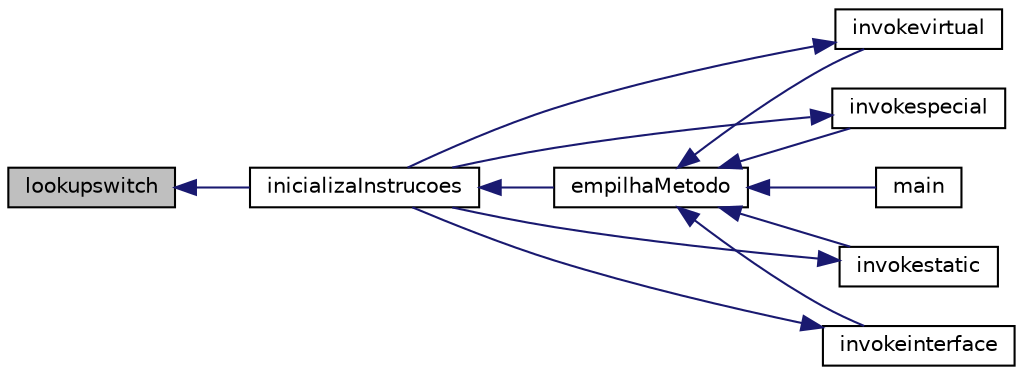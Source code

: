 digraph "lookupswitch"
{
 // INTERACTIVE_SVG=YES
  edge [fontname="Helvetica",fontsize="10",labelfontname="Helvetica",labelfontsize="10"];
  node [fontname="Helvetica",fontsize="10",shape=record];
  rankdir="LR";
  Node3322 [label="lookupswitch",height=0.2,width=0.4,color="black", fillcolor="grey75", style="filled", fontcolor="black"];
  Node3322 -> Node3323 [dir="back",color="midnightblue",fontsize="10",style="solid"];
  Node3323 [label="inicializaInstrucoes",height=0.2,width=0.4,color="black", fillcolor="white", style="filled",URL="$instrucao_8h.html#a308f4b87fb42ab5a62790c0127003ebe"];
  Node3323 -> Node3324 [dir="back",color="midnightblue",fontsize="10",style="solid"];
  Node3324 [label="empilhaMetodo",height=0.2,width=0.4,color="black", fillcolor="white", style="filled",URL="$metodo_8h.html#a68acc5b3f2238f62b7d0ee50964183c1"];
  Node3324 -> Node3325 [dir="back",color="midnightblue",fontsize="10",style="solid"];
  Node3325 [label="invokevirtual",height=0.2,width=0.4,color="black", fillcolor="white", style="filled",URL="$instrucao_8h.html#a78801a57dd7317b58754d741e22607a7"];
  Node3325 -> Node3323 [dir="back",color="midnightblue",fontsize="10",style="solid"];
  Node3324 -> Node3326 [dir="back",color="midnightblue",fontsize="10",style="solid"];
  Node3326 [label="invokespecial",height=0.2,width=0.4,color="black", fillcolor="white", style="filled",URL="$instrucao_8h.html#aea396d65920fd2046b81c2b5742f8fc2"];
  Node3326 -> Node3323 [dir="back",color="midnightblue",fontsize="10",style="solid"];
  Node3324 -> Node3327 [dir="back",color="midnightblue",fontsize="10",style="solid"];
  Node3327 [label="invokestatic",height=0.2,width=0.4,color="black", fillcolor="white", style="filled",URL="$instrucao_8h.html#a99b74fdcaa5d59615718fc49f4cb1bf2"];
  Node3327 -> Node3323 [dir="back",color="midnightblue",fontsize="10",style="solid"];
  Node3324 -> Node3328 [dir="back",color="midnightblue",fontsize="10",style="solid"];
  Node3328 [label="invokeinterface",height=0.2,width=0.4,color="black", fillcolor="white", style="filled",URL="$instrucao_8h.html#a04465c61aa4c123ce79dc562244e7af8"];
  Node3328 -> Node3323 [dir="back",color="midnightblue",fontsize="10",style="solid"];
  Node3324 -> Node3329 [dir="back",color="midnightblue",fontsize="10",style="solid"];
  Node3329 [label="main",height=0.2,width=0.4,color="black", fillcolor="white", style="filled",URL="$main_8c.html#a0ddf1224851353fc92bfbff6f499fa97"];
}
